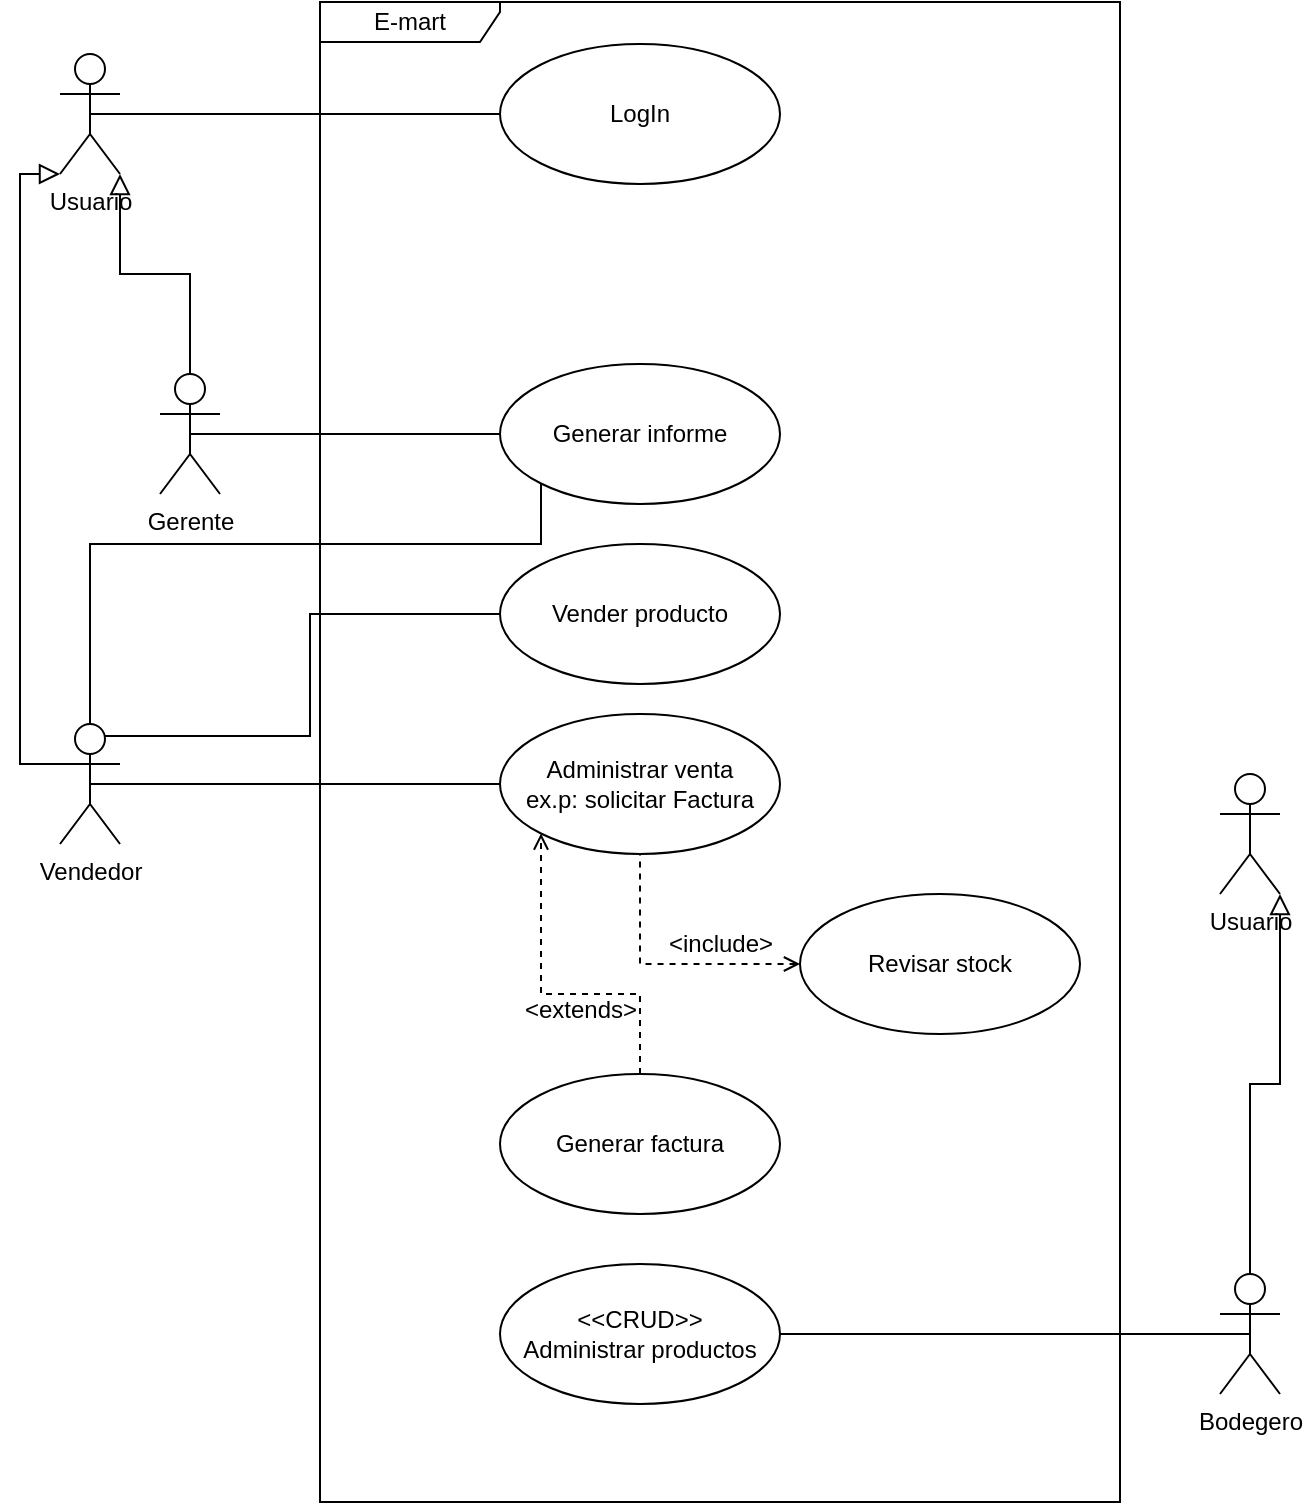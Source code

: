 <mxfile version="20.5.3" type="device"><diagram id="LBftLhFobmkPr4UpgQ8S" name="Página-1"><mxGraphModel dx="1597" dy="900" grid="1" gridSize="10" guides="1" tooltips="1" connect="1" arrows="1" fold="1" page="1" pageScale="1" pageWidth="1169" pageHeight="827" math="0" shadow="0"><root><mxCell id="0"/><mxCell id="1" parent="0"/><mxCell id="ZHxPXWHvugkpmi4Ev0zI-24" style="edgeStyle=orthogonalEdgeStyle;rounded=0;orthogonalLoop=1;jettySize=auto;html=1;exitX=0.5;exitY=0.5;exitDx=0;exitDy=0;exitPerimeter=0;entryX=0;entryY=0.5;entryDx=0;entryDy=0;startArrow=none;startFill=0;endArrow=none;endFill=0;" edge="1" parent="1" source="ZHxPXWHvugkpmi4Ev0zI-1" target="ZHxPXWHvugkpmi4Ev0zI-8"><mxGeometry relative="1" as="geometry"/></mxCell><mxCell id="ZHxPXWHvugkpmi4Ev0zI-25" style="edgeStyle=orthogonalEdgeStyle;rounded=0;orthogonalLoop=1;jettySize=auto;html=1;exitX=0.75;exitY=0.1;exitDx=0;exitDy=0;exitPerimeter=0;entryX=0;entryY=0.5;entryDx=0;entryDy=0;startArrow=none;startFill=0;endArrow=none;endFill=0;" edge="1" parent="1" source="ZHxPXWHvugkpmi4Ev0zI-1" target="ZHxPXWHvugkpmi4Ev0zI-4"><mxGeometry relative="1" as="geometry"/></mxCell><mxCell id="ZHxPXWHvugkpmi4Ev0zI-26" style="edgeStyle=orthogonalEdgeStyle;rounded=0;orthogonalLoop=1;jettySize=auto;html=1;exitX=0.5;exitY=0;exitDx=0;exitDy=0;exitPerimeter=0;entryX=0;entryY=1;entryDx=0;entryDy=0;startArrow=none;startFill=0;endArrow=none;endFill=0;" edge="1" parent="1" source="ZHxPXWHvugkpmi4Ev0zI-1" target="ZHxPXWHvugkpmi4Ev0zI-15"><mxGeometry relative="1" as="geometry"><Array as="points"><mxPoint x="275" y="310"/><mxPoint x="500" y="310"/></Array></mxGeometry></mxCell><mxCell id="ZHxPXWHvugkpmi4Ev0zI-33" style="edgeStyle=orthogonalEdgeStyle;rounded=0;orthogonalLoop=1;jettySize=auto;html=1;exitX=0;exitY=0.333;exitDx=0;exitDy=0;exitPerimeter=0;entryX=0;entryY=1;entryDx=0;entryDy=0;entryPerimeter=0;startArrow=none;startFill=0;endArrow=block;endFill=0;startSize=8;endSize=8;" edge="1" parent="1" source="ZHxPXWHvugkpmi4Ev0zI-1" target="ZHxPXWHvugkpmi4Ev0zI-28"><mxGeometry relative="1" as="geometry"><Array as="points"><mxPoint x="240" y="420"/><mxPoint x="240" y="125"/></Array></mxGeometry></mxCell><mxCell id="ZHxPXWHvugkpmi4Ev0zI-1" value="Vendedor" style="shape=umlActor;verticalLabelPosition=bottom;verticalAlign=top;html=1;" vertex="1" parent="1"><mxGeometry x="260" y="400" width="30" height="60" as="geometry"/></mxCell><mxCell id="ZHxPXWHvugkpmi4Ev0zI-27" style="edgeStyle=orthogonalEdgeStyle;rounded=0;orthogonalLoop=1;jettySize=auto;html=1;exitX=0.5;exitY=0.5;exitDx=0;exitDy=0;exitPerimeter=0;entryX=0;entryY=0.5;entryDx=0;entryDy=0;startArrow=none;startFill=0;endArrow=none;endFill=0;" edge="1" parent="1" source="ZHxPXWHvugkpmi4Ev0zI-3" target="ZHxPXWHvugkpmi4Ev0zI-15"><mxGeometry relative="1" as="geometry"/></mxCell><mxCell id="ZHxPXWHvugkpmi4Ev0zI-32" style="edgeStyle=orthogonalEdgeStyle;rounded=0;orthogonalLoop=1;jettySize=auto;html=1;exitX=0.5;exitY=0;exitDx=0;exitDy=0;exitPerimeter=0;entryX=1;entryY=1;entryDx=0;entryDy=0;entryPerimeter=0;startArrow=none;startFill=0;endArrow=block;endFill=0;startSize=8;endSize=8;" edge="1" parent="1" source="ZHxPXWHvugkpmi4Ev0zI-3" target="ZHxPXWHvugkpmi4Ev0zI-28"><mxGeometry relative="1" as="geometry"/></mxCell><mxCell id="ZHxPXWHvugkpmi4Ev0zI-3" value="Gerente" style="shape=umlActor;verticalLabelPosition=bottom;verticalAlign=top;html=1;" vertex="1" parent="1"><mxGeometry x="310" y="225" width="30" height="60" as="geometry"/></mxCell><mxCell id="ZHxPXWHvugkpmi4Ev0zI-4" value="Vender producto" style="ellipse;whiteSpace=wrap;html=1;" vertex="1" parent="1"><mxGeometry x="480" y="310" width="140" height="70" as="geometry"/></mxCell><mxCell id="ZHxPXWHvugkpmi4Ev0zI-21" style="edgeStyle=orthogonalEdgeStyle;rounded=0;orthogonalLoop=1;jettySize=auto;html=1;exitX=0.5;exitY=0;exitDx=0;exitDy=0;entryX=0;entryY=1;entryDx=0;entryDy=0;dashed=1;startArrow=none;startFill=0;endArrow=open;endFill=0;" edge="1" parent="1" source="ZHxPXWHvugkpmi4Ev0zI-5" target="ZHxPXWHvugkpmi4Ev0zI-8"><mxGeometry relative="1" as="geometry"><Array as="points"><mxPoint x="550" y="535"/><mxPoint x="500" y="535"/></Array></mxGeometry></mxCell><mxCell id="ZHxPXWHvugkpmi4Ev0zI-5" value="Generar factura" style="ellipse;whiteSpace=wrap;html=1;" vertex="1" parent="1"><mxGeometry x="480" y="575" width="140" height="70" as="geometry"/></mxCell><mxCell id="ZHxPXWHvugkpmi4Ev0zI-19" style="edgeStyle=orthogonalEdgeStyle;rounded=0;orthogonalLoop=1;jettySize=auto;html=1;exitX=0;exitY=0.5;exitDx=0;exitDy=0;entryX=0.5;entryY=1;entryDx=0;entryDy=0;endArrow=none;endFill=0;dashed=1;startArrow=open;startFill=0;" edge="1" parent="1" source="ZHxPXWHvugkpmi4Ev0zI-6" target="ZHxPXWHvugkpmi4Ev0zI-8"><mxGeometry relative="1" as="geometry"/></mxCell><mxCell id="ZHxPXWHvugkpmi4Ev0zI-6" value="Revisar stock" style="ellipse;whiteSpace=wrap;html=1;" vertex="1" parent="1"><mxGeometry x="630" y="485" width="140" height="70" as="geometry"/></mxCell><mxCell id="ZHxPXWHvugkpmi4Ev0zI-8" value="Administrar venta&lt;br&gt;ex.p: solicitar Factura" style="ellipse;whiteSpace=wrap;html=1;" vertex="1" parent="1"><mxGeometry x="480" y="395" width="140" height="70" as="geometry"/></mxCell><mxCell id="ZHxPXWHvugkpmi4Ev0zI-35" style="edgeStyle=orthogonalEdgeStyle;rounded=0;orthogonalLoop=1;jettySize=auto;html=1;exitX=0.5;exitY=0.5;exitDx=0;exitDy=0;exitPerimeter=0;entryX=1;entryY=0.5;entryDx=0;entryDy=0;startArrow=none;startFill=0;endArrow=none;endFill=0;startSize=8;endSize=8;" edge="1" parent="1" source="ZHxPXWHvugkpmi4Ev0zI-11" target="ZHxPXWHvugkpmi4Ev0zI-14"><mxGeometry relative="1" as="geometry"/></mxCell><mxCell id="ZHxPXWHvugkpmi4Ev0zI-40" style="edgeStyle=orthogonalEdgeStyle;rounded=0;orthogonalLoop=1;jettySize=auto;html=1;exitX=0.5;exitY=0;exitDx=0;exitDy=0;exitPerimeter=0;entryX=1;entryY=1;entryDx=0;entryDy=0;entryPerimeter=0;startArrow=none;startFill=0;endArrow=block;endFill=0;startSize=8;endSize=8;" edge="1" parent="1" source="ZHxPXWHvugkpmi4Ev0zI-11" target="ZHxPXWHvugkpmi4Ev0zI-38"><mxGeometry relative="1" as="geometry"/></mxCell><mxCell id="ZHxPXWHvugkpmi4Ev0zI-11" value="Bodegero" style="shape=umlActor;verticalLabelPosition=bottom;verticalAlign=top;html=1;" vertex="1" parent="1"><mxGeometry x="840" y="675" width="30" height="60" as="geometry"/></mxCell><mxCell id="ZHxPXWHvugkpmi4Ev0zI-14" value="&amp;lt;&amp;lt;CRUD&amp;gt;&amp;gt;&lt;br&gt;Administrar productos" style="ellipse;whiteSpace=wrap;html=1;" vertex="1" parent="1"><mxGeometry x="480" y="670" width="140" height="70" as="geometry"/></mxCell><mxCell id="ZHxPXWHvugkpmi4Ev0zI-15" value="Generar informe" style="ellipse;whiteSpace=wrap;html=1;" vertex="1" parent="1"><mxGeometry x="480" y="220" width="140" height="70" as="geometry"/></mxCell><mxCell id="ZHxPXWHvugkpmi4Ev0zI-20" value="&amp;lt;include&amp;gt;" style="text;html=1;align=center;verticalAlign=middle;resizable=0;points=[];autosize=1;strokeColor=none;fillColor=none;" vertex="1" parent="1"><mxGeometry x="550" y="495" width="80" height="30" as="geometry"/></mxCell><mxCell id="ZHxPXWHvugkpmi4Ev0zI-22" value="&amp;lt;extends&amp;gt;" style="text;html=1;align=center;verticalAlign=middle;resizable=0;points=[];autosize=1;strokeColor=none;fillColor=none;" vertex="1" parent="1"><mxGeometry x="480" y="528" width="80" height="30" as="geometry"/></mxCell><mxCell id="ZHxPXWHvugkpmi4Ev0zI-30" style="edgeStyle=orthogonalEdgeStyle;rounded=0;orthogonalLoop=1;jettySize=auto;html=1;exitX=0.5;exitY=0.5;exitDx=0;exitDy=0;exitPerimeter=0;startArrow=none;startFill=0;endArrow=none;endFill=0;" edge="1" parent="1" source="ZHxPXWHvugkpmi4Ev0zI-28" target="ZHxPXWHvugkpmi4Ev0zI-29"><mxGeometry relative="1" as="geometry"/></mxCell><mxCell id="ZHxPXWHvugkpmi4Ev0zI-28" value="Usuario" style="shape=umlActor;verticalLabelPosition=bottom;verticalAlign=top;html=1;" vertex="1" parent="1"><mxGeometry x="260" y="65" width="30" height="60" as="geometry"/></mxCell><mxCell id="ZHxPXWHvugkpmi4Ev0zI-29" value="LogIn" style="ellipse;whiteSpace=wrap;html=1;" vertex="1" parent="1"><mxGeometry x="480" y="60" width="140" height="70" as="geometry"/></mxCell><mxCell id="ZHxPXWHvugkpmi4Ev0zI-38" value="Usuario" style="shape=umlActor;verticalLabelPosition=bottom;verticalAlign=top;html=1;" vertex="1" parent="1"><mxGeometry x="840" y="425" width="30" height="60" as="geometry"/></mxCell><mxCell id="ZHxPXWHvugkpmi4Ev0zI-41" value="E-mart" style="shape=umlFrame;whiteSpace=wrap;html=1;width=90;height=20;" vertex="1" parent="1"><mxGeometry x="390" y="39" width="400" height="750" as="geometry"/></mxCell></root></mxGraphModel></diagram></mxfile>